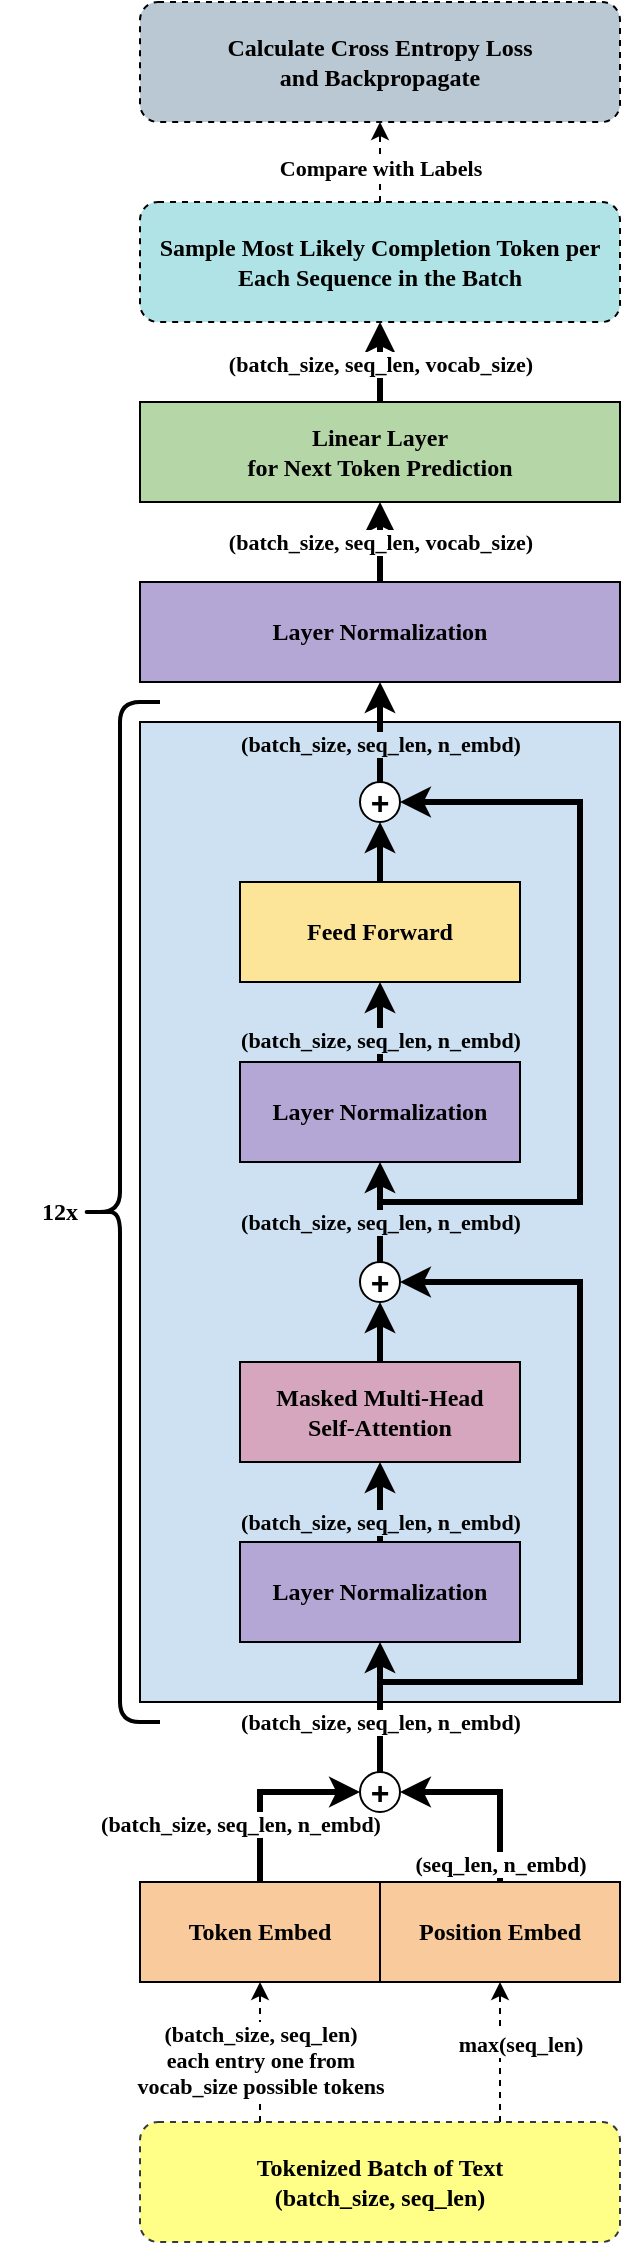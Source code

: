 <mxfile version="24.6.2" type="device">
  <diagram name="Seite-1" id="7AfbAOVhyWzLStQBeojI">
    <mxGraphModel dx="880" dy="1647" grid="1" gridSize="10" guides="1" tooltips="1" connect="1" arrows="1" fold="1" page="1" pageScale="1" pageWidth="827" pageHeight="1169" math="0" shadow="0">
      <root>
        <mxCell id="0" />
        <mxCell id="1" parent="0" />
        <mxCell id="bhsXBdPBo5J4HtBSqnmw-1" value="" style="rounded=0;whiteSpace=wrap;html=1;fillColor=#CEE1F2;strokeColor=#000000;" parent="1" vertex="1">
          <mxGeometry x="160" y="80" width="240" height="490" as="geometry" />
        </mxCell>
        <mxCell id="wcFLDxR201SqoesqKm1r-9" style="edgeStyle=orthogonalEdgeStyle;rounded=0;orthogonalLoop=1;jettySize=auto;html=1;exitX=0.5;exitY=0;exitDx=0;exitDy=0;entryX=0.5;entryY=1;entryDx=0;entryDy=0;strokeWidth=3;" parent="1" source="bhsXBdPBo5J4HtBSqnmw-2" target="wcFLDxR201SqoesqKm1r-8" edge="1">
          <mxGeometry relative="1" as="geometry" />
        </mxCell>
        <mxCell id="bhsXBdPBo5J4HtBSqnmw-2" value="&lt;b&gt;Masked Multi-Head&lt;br&gt;Self-Attention&lt;/b&gt;" style="rounded=0;whiteSpace=wrap;html=1;fillColor=#D5A6BD;fontFamily=Verdana;" parent="1" vertex="1">
          <mxGeometry x="210" y="400" width="140" height="50" as="geometry" />
        </mxCell>
        <mxCell id="wcFLDxR201SqoesqKm1r-16" style="edgeStyle=orthogonalEdgeStyle;rounded=0;orthogonalLoop=1;jettySize=auto;html=1;entryX=0.5;entryY=1;entryDx=0;entryDy=0;strokeWidth=3;exitX=0.5;exitY=0;exitDx=0;exitDy=0;" parent="1" source="wcFLDxR201SqoesqKm1r-63" target="bhsXBdPBo5J4HtBSqnmw-4" edge="1">
          <mxGeometry relative="1" as="geometry">
            <mxPoint x="280" y="350" as="sourcePoint" />
          </mxGeometry>
        </mxCell>
        <mxCell id="wcFLDxR201SqoesqKm1r-52" value="&lt;b&gt;(batch_size, seq_len, n_embd)&lt;/b&gt;" style="edgeLabel;html=1;align=center;verticalAlign=middle;resizable=0;points=[];labelBackgroundColor=#CEE1F2;fontFamily=Verdana;" parent="wcFLDxR201SqoesqKm1r-16" vertex="1" connectable="0">
          <mxGeometry x="-0.133" y="-3" relative="1" as="geometry">
            <mxPoint x="-3" y="6" as="offset" />
          </mxGeometry>
        </mxCell>
        <mxCell id="wcFLDxR201SqoesqKm1r-18" style="edgeStyle=orthogonalEdgeStyle;rounded=0;orthogonalLoop=1;jettySize=auto;html=1;exitX=0.5;exitY=0;exitDx=0;exitDy=0;entryX=0.5;entryY=1;entryDx=0;entryDy=0;strokeWidth=3;" parent="1" source="bhsXBdPBo5J4HtBSqnmw-4" target="wcFLDxR201SqoesqKm1r-17" edge="1">
          <mxGeometry relative="1" as="geometry" />
        </mxCell>
        <mxCell id="wcFLDxR201SqoesqKm1r-20" style="edgeStyle=orthogonalEdgeStyle;rounded=0;orthogonalLoop=1;jettySize=auto;html=1;entryX=1;entryY=0.5;entryDx=0;entryDy=0;strokeWidth=3;" parent="1" target="wcFLDxR201SqoesqKm1r-17" edge="1">
          <mxGeometry relative="1" as="geometry">
            <mxPoint x="280" y="320" as="sourcePoint" />
            <Array as="points">
              <mxPoint x="380" y="320" />
              <mxPoint x="380" y="120" />
            </Array>
          </mxGeometry>
        </mxCell>
        <mxCell id="bhsXBdPBo5J4HtBSqnmw-4" value="&lt;b&gt;Feed Forward&lt;/b&gt;" style="rounded=0;whiteSpace=wrap;html=1;fillColor=#FCE599;fontFamily=Verdana;" parent="1" vertex="1">
          <mxGeometry x="210" y="160" width="140" height="50" as="geometry" />
        </mxCell>
        <mxCell id="wcFLDxR201SqoesqKm1r-5" style="edgeStyle=orthogonalEdgeStyle;rounded=0;orthogonalLoop=1;jettySize=auto;html=1;exitX=0.5;exitY=0;exitDx=0;exitDy=0;entryX=0;entryY=0.5;entryDx=0;entryDy=0;strokeWidth=3;" parent="1" source="bhsXBdPBo5J4HtBSqnmw-6" target="wcFLDxR201SqoesqKm1r-4" edge="1">
          <mxGeometry relative="1" as="geometry" />
        </mxCell>
        <mxCell id="wcFLDxR201SqoesqKm1r-50" value="&lt;b&gt;(batch_size, seq_len, n_embd)&lt;/b&gt;" style="edgeLabel;html=1;align=center;verticalAlign=middle;resizable=0;points=[];fontFamily=Verdana;" parent="wcFLDxR201SqoesqKm1r-5" vertex="1" connectable="0">
          <mxGeometry x="-0.396" y="1" relative="1" as="geometry">
            <mxPoint x="-9" y="-1" as="offset" />
          </mxGeometry>
        </mxCell>
        <mxCell id="bhsXBdPBo5J4HtBSqnmw-6" value="&lt;b&gt;Token Embed&lt;/b&gt;" style="rounded=0;whiteSpace=wrap;html=1;fillColor=#F9CB9C;fontFamily=Verdana;" parent="1" vertex="1">
          <mxGeometry x="160" y="660" width="120" height="50" as="geometry" />
        </mxCell>
        <mxCell id="wcFLDxR201SqoesqKm1r-41" style="edgeStyle=orthogonalEdgeStyle;rounded=0;orthogonalLoop=1;jettySize=auto;html=1;exitX=0.5;exitY=0;exitDx=0;exitDy=0;strokeWidth=3;entryX=0.5;entryY=1;entryDx=0;entryDy=0;" parent="1" source="bhsXBdPBo5J4HtBSqnmw-7" target="wcFLDxR201SqoesqKm1r-54" edge="1">
          <mxGeometry relative="1" as="geometry">
            <mxPoint x="280" y="-130" as="targetPoint" />
          </mxGeometry>
        </mxCell>
        <mxCell id="wcFLDxR201SqoesqKm1r-42" value="&lt;b&gt;(batch_size, seq_len, vocab_size)&lt;/b&gt;" style="edgeLabel;html=1;align=center;verticalAlign=middle;resizable=0;points=[];fontFamily=Verdana;" parent="wcFLDxR201SqoesqKm1r-41" vertex="1" connectable="0">
          <mxGeometry x="0.09" y="-1" relative="1" as="geometry">
            <mxPoint x="-1" y="3" as="offset" />
          </mxGeometry>
        </mxCell>
        <mxCell id="bhsXBdPBo5J4HtBSqnmw-7" value="&lt;b&gt;Linear Layer&lt;br&gt;for Next Token Prediction&lt;/b&gt;" style="rounded=0;whiteSpace=wrap;html=1;fillColor=#B5D6A7;fontFamily=Verdana;" parent="1" vertex="1">
          <mxGeometry x="160" y="-80" width="240" height="50" as="geometry" />
        </mxCell>
        <mxCell id="bhsXBdPBo5J4HtBSqnmw-9" value="" style="shape=curlyBracket;whiteSpace=wrap;html=1;rounded=1;labelPosition=left;verticalLabelPosition=middle;align=right;verticalAlign=middle;strokeWidth=2;" parent="1" vertex="1">
          <mxGeometry x="130" y="70" width="40" height="510" as="geometry" />
        </mxCell>
        <mxCell id="wcFLDxR201SqoesqKm1r-6" style="edgeStyle=orthogonalEdgeStyle;rounded=0;orthogonalLoop=1;jettySize=auto;html=1;exitX=0.5;exitY=0;exitDx=0;exitDy=0;entryX=1;entryY=0.5;entryDx=0;entryDy=0;strokeWidth=3;" parent="1" source="wcFLDxR201SqoesqKm1r-1" target="wcFLDxR201SqoesqKm1r-4" edge="1">
          <mxGeometry relative="1" as="geometry" />
        </mxCell>
        <mxCell id="wcFLDxR201SqoesqKm1r-51" value="&lt;b&gt;(seq_len, n_embd)&lt;/b&gt;" style="edgeLabel;html=1;align=center;verticalAlign=middle;resizable=0;points=[];fontFamily=Verdana;" parent="wcFLDxR201SqoesqKm1r-6" vertex="1" connectable="0">
          <mxGeometry x="-0.523" y="-1" relative="1" as="geometry">
            <mxPoint x="-1" y="13" as="offset" />
          </mxGeometry>
        </mxCell>
        <mxCell id="wcFLDxR201SqoesqKm1r-1" value="&lt;b&gt;Position Embed&lt;/b&gt;" style="rounded=0;whiteSpace=wrap;html=1;fillColor=#F9CB9C;fontFamily=Verdana;" parent="1" vertex="1">
          <mxGeometry x="280" y="660" width="120" height="50" as="geometry" />
        </mxCell>
        <mxCell id="wcFLDxR201SqoesqKm1r-2" value="12x" style="text;html=1;align=center;verticalAlign=middle;whiteSpace=wrap;rounded=0;fontStyle=1;fontFamily=Verdana;" parent="1" vertex="1">
          <mxGeometry x="90" y="310" width="60" height="30" as="geometry" />
        </mxCell>
        <mxCell id="wcFLDxR201SqoesqKm1r-7" style="edgeStyle=orthogonalEdgeStyle;rounded=0;orthogonalLoop=1;jettySize=auto;html=1;exitX=0.5;exitY=0;exitDx=0;exitDy=0;entryX=0.5;entryY=1;entryDx=0;entryDy=0;strokeWidth=3;" parent="1" source="wcFLDxR201SqoesqKm1r-4" target="wcFLDxR201SqoesqKm1r-58" edge="1">
          <mxGeometry relative="1" as="geometry" />
        </mxCell>
        <mxCell id="wcFLDxR201SqoesqKm1r-37" value="&lt;b&gt;(batch_size, seq_len, n_embd)&lt;/b&gt;" style="edgeLabel;html=1;align=center;verticalAlign=middle;resizable=0;points=[];fontFamily=Verdana;" parent="wcFLDxR201SqoesqKm1r-7" vertex="1" connectable="0">
          <mxGeometry x="-0.25" y="-2" relative="1" as="geometry">
            <mxPoint x="-2" y="-1" as="offset" />
          </mxGeometry>
        </mxCell>
        <mxCell id="wcFLDxR201SqoesqKm1r-4" value="" style="ellipse;whiteSpace=wrap;html=1;aspect=fixed;align=center;" parent="1" vertex="1">
          <mxGeometry x="270" y="605" width="20" height="20" as="geometry" />
        </mxCell>
        <mxCell id="wcFLDxR201SqoesqKm1r-8" value="" style="ellipse;whiteSpace=wrap;html=1;aspect=fixed;" parent="1" vertex="1">
          <mxGeometry x="270" y="350" width="20" height="20" as="geometry" />
        </mxCell>
        <mxCell id="wcFLDxR201SqoesqKm1r-17" value="" style="ellipse;whiteSpace=wrap;html=1;aspect=fixed;" parent="1" vertex="1">
          <mxGeometry x="270" y="110" width="20" height="20" as="geometry" />
        </mxCell>
        <mxCell id="wcFLDxR201SqoesqKm1r-22" value="&lt;font style=&quot;font-size: 16px;&quot;&gt;&lt;b&gt;+&lt;/b&gt;&lt;/font&gt;" style="text;html=1;align=center;verticalAlign=middle;whiteSpace=wrap;rounded=0;" parent="1" vertex="1">
          <mxGeometry x="270" y="600" width="20" height="30" as="geometry" />
        </mxCell>
        <mxCell id="wcFLDxR201SqoesqKm1r-24" value="" style="edgeStyle=orthogonalEdgeStyle;rounded=0;orthogonalLoop=1;jettySize=auto;html=1;strokeWidth=3;" parent="1" target="wcFLDxR201SqoesqKm1r-23" edge="1">
          <mxGeometry relative="1" as="geometry">
            <mxPoint x="280" y="550" as="sourcePoint" />
            <mxPoint x="290" y="440" as="targetPoint" />
            <Array as="points">
              <mxPoint x="280" y="560" />
              <mxPoint x="380" y="560" />
              <mxPoint x="380" y="360" />
            </Array>
          </mxGeometry>
        </mxCell>
        <mxCell id="wcFLDxR201SqoesqKm1r-64" style="edgeStyle=orthogonalEdgeStyle;rounded=0;orthogonalLoop=1;jettySize=auto;html=1;exitX=0.5;exitY=0;exitDx=0;exitDy=0;entryX=0.5;entryY=1;entryDx=0;entryDy=0;strokeWidth=3;" parent="1" source="wcFLDxR201SqoesqKm1r-23" target="wcFLDxR201SqoesqKm1r-63" edge="1">
          <mxGeometry relative="1" as="geometry" />
        </mxCell>
        <mxCell id="wcFLDxR201SqoesqKm1r-23" value="&lt;font style=&quot;font-size: 16px;&quot;&gt;&lt;b&gt;+&lt;/b&gt;&lt;/font&gt;" style="text;html=1;align=center;verticalAlign=middle;whiteSpace=wrap;rounded=0;" parent="1" vertex="1">
          <mxGeometry x="270" y="350" width="20" height="20" as="geometry" />
        </mxCell>
        <mxCell id="wcFLDxR201SqoesqKm1r-25" value="&lt;font style=&quot;font-size: 16px;&quot;&gt;&lt;b&gt;+&lt;/b&gt;&lt;/font&gt;" style="text;html=1;align=center;verticalAlign=middle;whiteSpace=wrap;rounded=0;" parent="1" vertex="1">
          <mxGeometry x="270" y="110" width="20" height="20" as="geometry" />
        </mxCell>
        <mxCell id="wcFLDxR201SqoesqKm1r-21" style="edgeStyle=orthogonalEdgeStyle;rounded=0;orthogonalLoop=1;jettySize=auto;html=1;exitX=0.5;exitY=0;exitDx=0;exitDy=0;entryX=0.5;entryY=1;entryDx=0;entryDy=0;strokeWidth=3;" parent="1" source="wcFLDxR201SqoesqKm1r-25" target="cWsIFa7c1am0wm4iThrl-1" edge="1">
          <mxGeometry relative="1" as="geometry">
            <mxPoint x="280" y="115" as="sourcePoint" />
          </mxGeometry>
        </mxCell>
        <mxCell id="wcFLDxR201SqoesqKm1r-38" value="(batch_size, seq_len, n_embd)" style="edgeLabel;html=1;align=center;verticalAlign=middle;resizable=0;points=[];fontStyle=1;labelBackgroundColor=#CEE1F2;fontFamily=Verdana;" parent="wcFLDxR201SqoesqKm1r-21" vertex="1" connectable="0">
          <mxGeometry x="-0.415" y="-1" relative="1" as="geometry">
            <mxPoint x="-1" y="-5" as="offset" />
          </mxGeometry>
        </mxCell>
        <mxCell id="wcFLDxR201SqoesqKm1r-44" style="edgeStyle=orthogonalEdgeStyle;rounded=0;orthogonalLoop=1;jettySize=auto;html=1;exitX=0.75;exitY=0;exitDx=0;exitDy=0;entryX=0.5;entryY=1;entryDx=0;entryDy=0;dashed=1;" parent="1" source="wcFLDxR201SqoesqKm1r-47" target="wcFLDxR201SqoesqKm1r-1" edge="1">
          <mxGeometry relative="1" as="geometry">
            <mxPoint x="340" y="760" as="sourcePoint" />
            <mxPoint x="340" y="720" as="targetPoint" />
          </mxGeometry>
        </mxCell>
        <mxCell id="wcFLDxR201SqoesqKm1r-45" value="&lt;b&gt;max(seq_len)&lt;/b&gt;" style="edgeLabel;html=1;align=center;verticalAlign=middle;resizable=0;points=[];fontFamily=Verdana;" parent="wcFLDxR201SqoesqKm1r-44" vertex="1" connectable="0">
          <mxGeometry x="-0.048" y="-2" relative="1" as="geometry">
            <mxPoint x="8" y="-6" as="offset" />
          </mxGeometry>
        </mxCell>
        <mxCell id="wcFLDxR201SqoesqKm1r-48" style="edgeStyle=orthogonalEdgeStyle;rounded=0;orthogonalLoop=1;jettySize=auto;html=1;exitX=0.25;exitY=0;exitDx=0;exitDy=0;entryX=0.5;entryY=1;entryDx=0;entryDy=0;dashed=1;" parent="1" source="wcFLDxR201SqoesqKm1r-47" target="bhsXBdPBo5J4HtBSqnmw-6" edge="1">
          <mxGeometry relative="1" as="geometry" />
        </mxCell>
        <mxCell id="wcFLDxR201SqoesqKm1r-49" value="&lt;b&gt;(batch_size, seq_len)&lt;br&gt;each entry one from &lt;br&gt;vocab_size possible tokens&lt;/b&gt;" style="edgeLabel;html=1;align=center;verticalAlign=middle;resizable=0;points=[];fontFamily=Verdana;" parent="wcFLDxR201SqoesqKm1r-48" vertex="1" connectable="0">
          <mxGeometry x="0.16" y="3" relative="1" as="geometry">
            <mxPoint x="3" y="9" as="offset" />
          </mxGeometry>
        </mxCell>
        <mxCell id="wcFLDxR201SqoesqKm1r-47" value="&lt;b&gt;Tokenized Batch of Text&lt;br&gt;(batch_size, seq_len)&lt;/b&gt;" style="rounded=1;whiteSpace=wrap;html=1;dashed=1;fillColor=#ffff88;strokeColor=#36393d;fontFamily=Verdana;" parent="1" vertex="1">
          <mxGeometry x="160" y="780" width="240" height="60" as="geometry" />
        </mxCell>
        <mxCell id="wcFLDxR201SqoesqKm1r-56" style="edgeStyle=orthogonalEdgeStyle;rounded=0;orthogonalLoop=1;jettySize=auto;html=1;exitX=0.5;exitY=0;exitDx=0;exitDy=0;entryX=0.5;entryY=1;entryDx=0;entryDy=0;dashed=1;" parent="1" source="wcFLDxR201SqoesqKm1r-54" target="wcFLDxR201SqoesqKm1r-55" edge="1">
          <mxGeometry relative="1" as="geometry" />
        </mxCell>
        <mxCell id="wcFLDxR201SqoesqKm1r-57" value="&lt;b&gt;Compare with Labels&lt;/b&gt;" style="edgeLabel;html=1;align=center;verticalAlign=middle;resizable=0;points=[];fontFamily=Verdana;" parent="wcFLDxR201SqoesqKm1r-56" vertex="1" connectable="0">
          <mxGeometry x="-0.15" y="-3" relative="1" as="geometry">
            <mxPoint x="-3" as="offset" />
          </mxGeometry>
        </mxCell>
        <mxCell id="wcFLDxR201SqoesqKm1r-54" value="Sample Most Likely Completion Token per Each Sequence in the Batch" style="rounded=1;whiteSpace=wrap;html=1;dashed=1;fontStyle=1;fillColor=#b0e3e6;strokeColor=#000000;fontFamily=Verdana;" parent="1" vertex="1">
          <mxGeometry x="160" y="-180" width="240" height="60" as="geometry" />
        </mxCell>
        <mxCell id="wcFLDxR201SqoesqKm1r-55" value="Calculate Cross Entropy Loss&lt;br&gt;and Backpropagate" style="rounded=1;whiteSpace=wrap;html=1;dashed=1;fontStyle=1;fillColor=#bac8d3;strokeColor=#000000;fontFamily=Verdana;" parent="1" vertex="1">
          <mxGeometry x="160" y="-280" width="240" height="60" as="geometry" />
        </mxCell>
        <mxCell id="wcFLDxR201SqoesqKm1r-60" style="edgeStyle=orthogonalEdgeStyle;rounded=0;orthogonalLoop=1;jettySize=auto;html=1;exitX=0.5;exitY=0;exitDx=0;exitDy=0;entryX=0.5;entryY=1;entryDx=0;entryDy=0;strokeWidth=3;" parent="1" source="wcFLDxR201SqoesqKm1r-58" target="bhsXBdPBo5J4HtBSqnmw-2" edge="1">
          <mxGeometry relative="1" as="geometry" />
        </mxCell>
        <mxCell id="wcFLDxR201SqoesqKm1r-58" value="&lt;b&gt;Layer Normalization&lt;/b&gt;" style="rounded=0;whiteSpace=wrap;html=1;fillColor=#B4A7D6;fontFamily=Verdana;" parent="1" vertex="1">
          <mxGeometry x="210" y="490" width="140" height="50" as="geometry" />
        </mxCell>
        <mxCell id="wcFLDxR201SqoesqKm1r-62" value="&lt;b&gt;(batch_size, seq_len, n_embd)&lt;/b&gt;" style="edgeLabel;html=1;align=center;verticalAlign=middle;resizable=0;points=[];labelBackgroundColor=#CEE1F2;fontFamily=Verdana;" parent="1" vertex="1" connectable="0">
          <mxGeometry x="280" y="480" as="geometry" />
        </mxCell>
        <mxCell id="wcFLDxR201SqoesqKm1r-63" value="&lt;b&gt;Layer Normalization&lt;/b&gt;" style="rounded=0;whiteSpace=wrap;html=1;fillColor=#B4A7D6;fontFamily=Verdana;" parent="1" vertex="1">
          <mxGeometry x="210" y="250" width="140" height="50" as="geometry" />
        </mxCell>
        <mxCell id="wcFLDxR201SqoesqKm1r-65" value="&lt;b&gt;(batch_size, seq_len, n_embd)&lt;/b&gt;" style="edgeLabel;html=1;align=center;verticalAlign=middle;resizable=0;points=[];labelBackgroundColor=#CEE1F2;fontFamily=Verdana;" parent="1" vertex="1" connectable="0">
          <mxGeometry x="280" y="330" as="geometry" />
        </mxCell>
        <mxCell id="cWsIFa7c1am0wm4iThrl-2" style="edgeStyle=orthogonalEdgeStyle;rounded=0;orthogonalLoop=1;jettySize=auto;html=1;exitX=0.5;exitY=0;exitDx=0;exitDy=0;entryX=0.5;entryY=1;entryDx=0;entryDy=0;strokeWidth=3;" edge="1" parent="1" source="cWsIFa7c1am0wm4iThrl-1" target="bhsXBdPBo5J4HtBSqnmw-7">
          <mxGeometry relative="1" as="geometry" />
        </mxCell>
        <mxCell id="cWsIFa7c1am0wm4iThrl-1" value="&lt;b&gt;Layer Normalization&lt;/b&gt;" style="rounded=0;whiteSpace=wrap;html=1;fillColor=#B4A7D6;fontFamily=Verdana;" vertex="1" parent="1">
          <mxGeometry x="160" y="10" width="240" height="50" as="geometry" />
        </mxCell>
        <mxCell id="cWsIFa7c1am0wm4iThrl-3" value="&lt;b&gt;(batch_size, seq_len, vocab_size)&lt;/b&gt;" style="edgeLabel;html=1;align=center;verticalAlign=middle;resizable=0;points=[];fontFamily=Verdana;" vertex="1" connectable="0" parent="1">
          <mxGeometry x="280" y="-10" as="geometry" />
        </mxCell>
      </root>
    </mxGraphModel>
  </diagram>
</mxfile>
